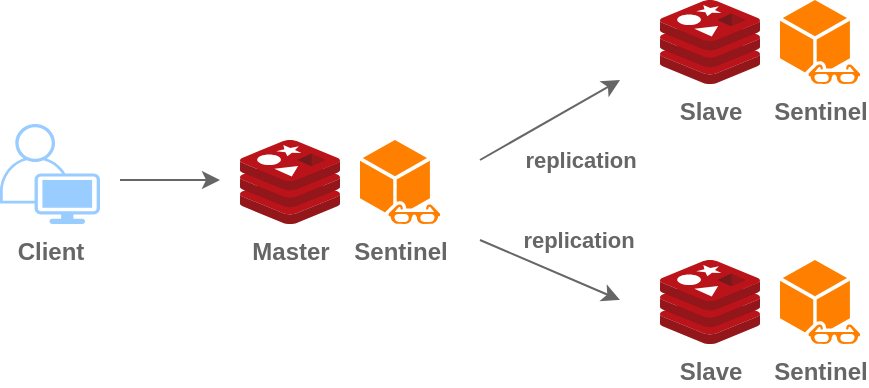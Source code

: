<mxfile version="20.2.5" type="device"><diagram id="gEhcEn96w5jxbxv-_7ja" name="Strona-1"><mxGraphModel dx="802" dy="536" grid="1" gridSize="10" guides="1" tooltips="1" connect="1" arrows="1" fold="1" page="1" pageScale="1" pageWidth="827" pageHeight="1169" math="0" shadow="0"><root><mxCell id="0"/><mxCell id="1" parent="0"/><mxCell id="hMOcAWikp1ucdJKASKBj-1" value="Master" style="sketch=0;aspect=fixed;html=1;points=[];align=center;image;fontSize=12;image=img/lib/mscae/Cache_Redis_Product.svg;labelBackgroundColor=none;fontColor=#666666;fontStyle=1" vertex="1" parent="1"><mxGeometry x="270" y="270" width="50" height="42" as="geometry"/></mxCell><mxCell id="hMOcAWikp1ucdJKASKBj-2" value="Slave" style="sketch=0;aspect=fixed;html=1;points=[];align=center;image;fontSize=12;image=img/lib/mscae/Cache_Redis_Product.svg;labelBackgroundColor=none;fontColor=#666666;fontStyle=1" vertex="1" parent="1"><mxGeometry x="480" y="330" width="50" height="42" as="geometry"/></mxCell><mxCell id="hMOcAWikp1ucdJKASKBj-3" value="Slave" style="sketch=0;aspect=fixed;html=1;points=[];align=center;image;fontSize=12;image=img/lib/mscae/Cache_Redis_Product.svg;imageBackground=none;fillStyle=auto;imageBorder=none;labelBackgroundColor=none;fontColor=#666666;fontStyle=1" vertex="1" parent="1"><mxGeometry x="480" y="200" width="50" height="42" as="geometry"/></mxCell><mxCell id="hMOcAWikp1ucdJKASKBj-4" value="Sentinel" style="sketch=0;pointerEvents=1;shadow=0;dashed=0;html=1;strokeColor=none;fillColor=#FF8000;labelPosition=center;verticalLabelPosition=bottom;verticalAlign=top;outlineConnect=0;align=center;shape=mxgraph.office.communications.watcher_node;labelBackgroundColor=none;fillStyle=auto;fontColor=#666666;fontStyle=1" vertex="1" parent="1"><mxGeometry x="540" y="200" width="40" height="42" as="geometry"/></mxCell><mxCell id="hMOcAWikp1ucdJKASKBj-5" value="Sentinel" style="sketch=0;pointerEvents=1;shadow=0;dashed=0;html=1;strokeColor=none;fillColor=#FF8000;labelPosition=center;verticalLabelPosition=bottom;verticalAlign=top;outlineConnect=0;align=center;shape=mxgraph.office.communications.watcher_node;labelBackgroundColor=none;fillStyle=auto;fontColor=#666666;fontStyle=1" vertex="1" parent="1"><mxGeometry x="330" y="270" width="40" height="42" as="geometry"/></mxCell><mxCell id="hMOcAWikp1ucdJKASKBj-6" value="Sentinel" style="sketch=0;pointerEvents=1;shadow=0;dashed=0;html=1;strokeColor=none;fillColor=#FF8000;labelPosition=center;verticalLabelPosition=bottom;verticalAlign=top;outlineConnect=0;align=center;shape=mxgraph.office.communications.watcher_node;labelBackgroundColor=none;fillStyle=auto;fontColor=#666666;fontStyle=1" vertex="1" parent="1"><mxGeometry x="540" y="330" width="40" height="42" as="geometry"/></mxCell><mxCell id="hMOcAWikp1ucdJKASKBj-7" value="&lt;div&gt;Client&lt;/div&gt;&lt;div&gt;&lt;br&gt;&lt;/div&gt;" style="points=[[0.35,0,0],[0.98,0.51,0],[1,0.71,0],[0.67,1,0],[0,0.795,0],[0,0.65,0]];verticalLabelPosition=bottom;sketch=0;html=1;verticalAlign=top;aspect=fixed;align=center;pointerEvents=1;shape=mxgraph.cisco19.user;fillColor=#99CCFF;strokeColor=none;labelBackgroundColor=none;fillStyle=auto;fontColor=#666666;fontStyle=1" vertex="1" parent="1"><mxGeometry x="150" y="262" width="50" height="50" as="geometry"/></mxCell><mxCell id="hMOcAWikp1ucdJKASKBj-8" value="" style="endArrow=classic;html=1;rounded=0;fontColor=#666666;fontStyle=1;strokeColor=#666666;" edge="1" parent="1"><mxGeometry width="50" height="50" relative="1" as="geometry"><mxPoint x="210" y="290" as="sourcePoint"/><mxPoint x="260" y="290" as="targetPoint"/></mxGeometry></mxCell><mxCell id="hMOcAWikp1ucdJKASKBj-10" value="" style="endArrow=classic;html=1;rounded=0;fontColor=#666666;fontStyle=1;strokeColor=#666666;" edge="1" parent="1"><mxGeometry width="50" height="50" relative="1" as="geometry"><mxPoint x="390" y="320" as="sourcePoint"/><mxPoint x="460" y="350" as="targetPoint"/></mxGeometry></mxCell><mxCell id="hMOcAWikp1ucdJKASKBj-14" value="replication" style="edgeLabel;html=1;align=center;verticalAlign=middle;resizable=0;points=[];fontColor=#666666;labelBackgroundColor=none;fontStyle=1" vertex="1" connectable="0" parent="hMOcAWikp1ucdJKASKBj-10"><mxGeometry x="-0.146" y="3" relative="1" as="geometry"><mxPoint x="18" y="-10" as="offset"/></mxGeometry></mxCell><mxCell id="hMOcAWikp1ucdJKASKBj-11" value="" style="endArrow=classic;html=1;rounded=0;fontColor=#666666;fontStyle=1;strokeColor=#666666;" edge="1" parent="1"><mxGeometry width="50" height="50" relative="1" as="geometry"><mxPoint x="390" y="280" as="sourcePoint"/><mxPoint x="460" y="240" as="targetPoint"/></mxGeometry></mxCell><mxCell id="hMOcAWikp1ucdJKASKBj-13" value="replication" style="edgeLabel;html=1;align=center;verticalAlign=middle;resizable=0;points=[];fontColor=#666666;labelBackgroundColor=none;fontStyle=1" vertex="1" connectable="0" parent="hMOcAWikp1ucdJKASKBj-11"><mxGeometry x="-0.137" y="1" relative="1" as="geometry"><mxPoint x="20" y="18" as="offset"/></mxGeometry></mxCell></root></mxGraphModel></diagram></mxfile>